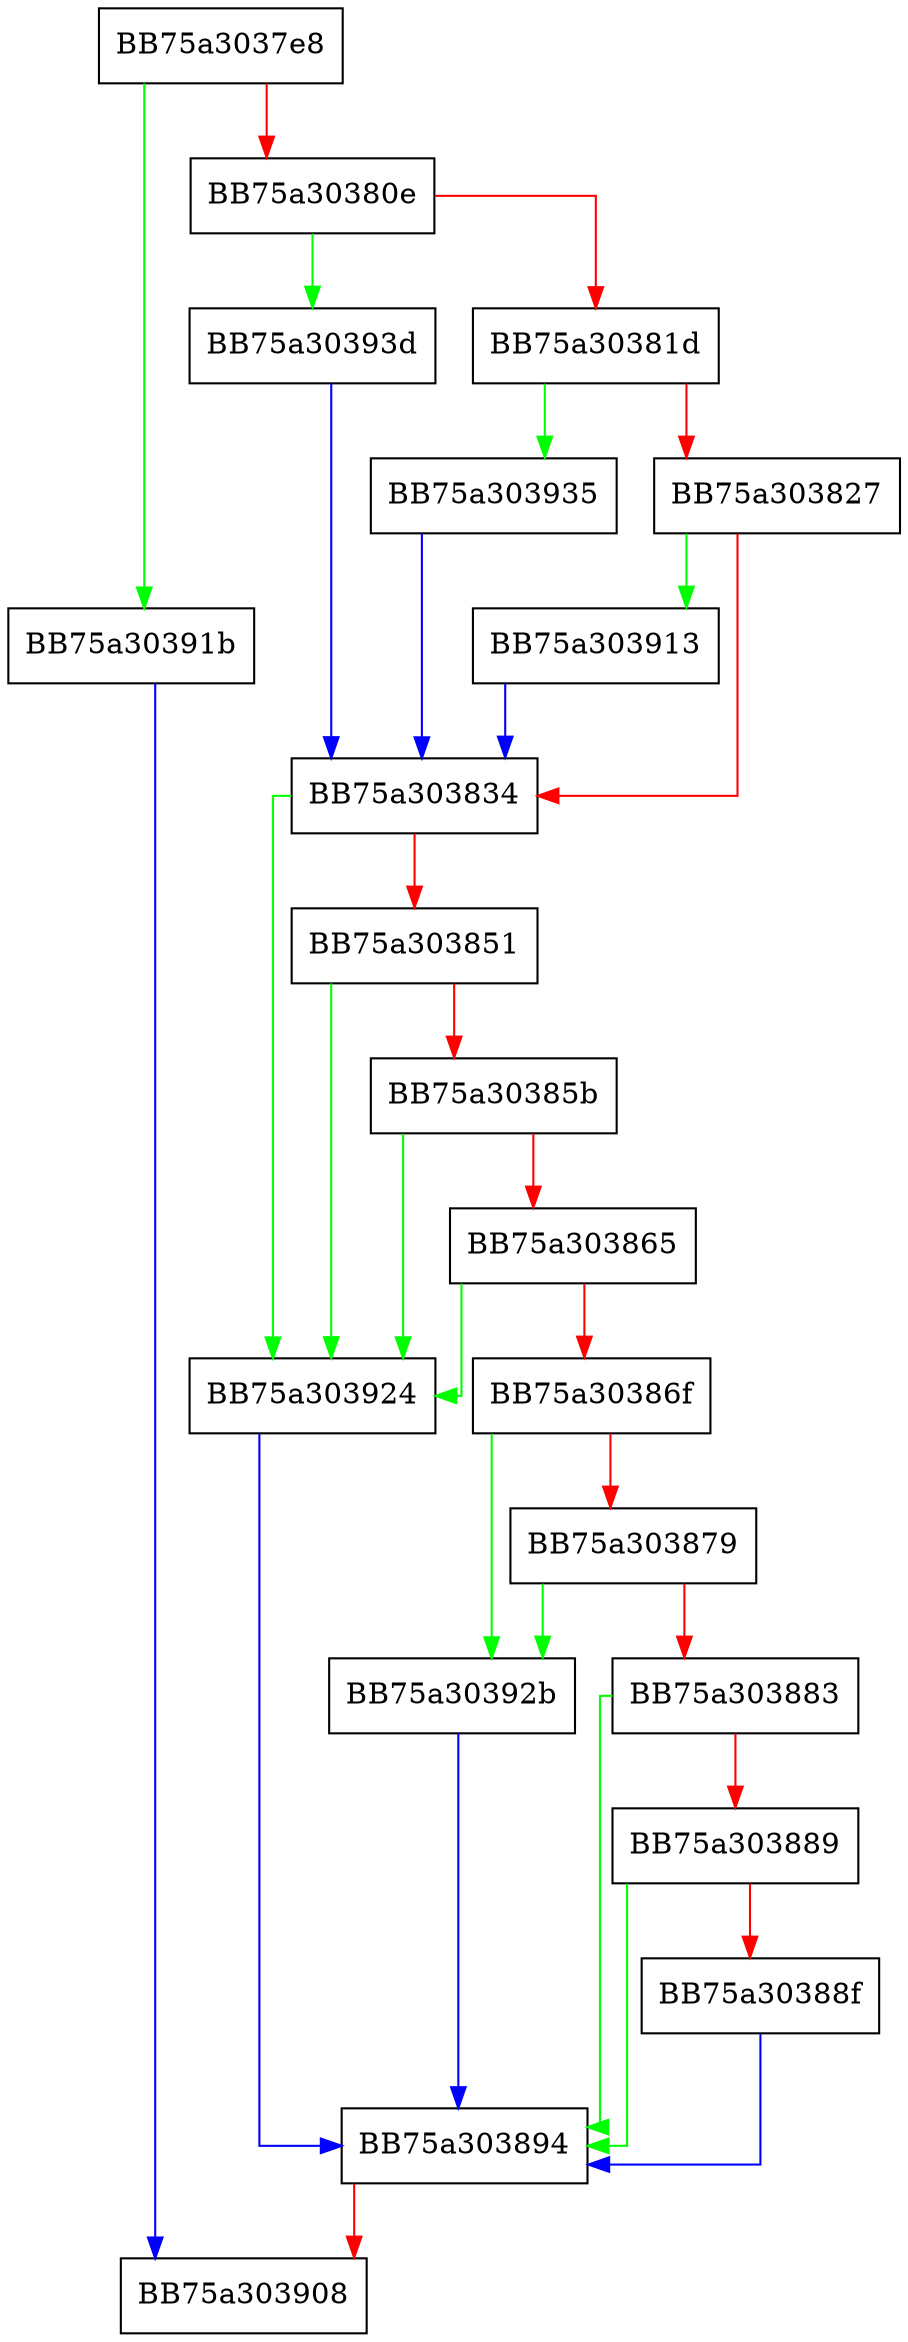 digraph msil_emit_cast_push {
  node [shape="box"];
  graph [splines=ortho];
  BB75a3037e8 -> BB75a30391b [color="green"];
  BB75a3037e8 -> BB75a30380e [color="red"];
  BB75a30380e -> BB75a30393d [color="green"];
  BB75a30380e -> BB75a30381d [color="red"];
  BB75a30381d -> BB75a303935 [color="green"];
  BB75a30381d -> BB75a303827 [color="red"];
  BB75a303827 -> BB75a303913 [color="green"];
  BB75a303827 -> BB75a303834 [color="red"];
  BB75a303834 -> BB75a303924 [color="green"];
  BB75a303834 -> BB75a303851 [color="red"];
  BB75a303851 -> BB75a303924 [color="green"];
  BB75a303851 -> BB75a30385b [color="red"];
  BB75a30385b -> BB75a303924 [color="green"];
  BB75a30385b -> BB75a303865 [color="red"];
  BB75a303865 -> BB75a303924 [color="green"];
  BB75a303865 -> BB75a30386f [color="red"];
  BB75a30386f -> BB75a30392b [color="green"];
  BB75a30386f -> BB75a303879 [color="red"];
  BB75a303879 -> BB75a30392b [color="green"];
  BB75a303879 -> BB75a303883 [color="red"];
  BB75a303883 -> BB75a303894 [color="green"];
  BB75a303883 -> BB75a303889 [color="red"];
  BB75a303889 -> BB75a303894 [color="green"];
  BB75a303889 -> BB75a30388f [color="red"];
  BB75a30388f -> BB75a303894 [color="blue"];
  BB75a303894 -> BB75a303908 [color="red"];
  BB75a303913 -> BB75a303834 [color="blue"];
  BB75a30391b -> BB75a303908 [color="blue"];
  BB75a303924 -> BB75a303894 [color="blue"];
  BB75a30392b -> BB75a303894 [color="blue"];
  BB75a303935 -> BB75a303834 [color="blue"];
  BB75a30393d -> BB75a303834 [color="blue"];
}